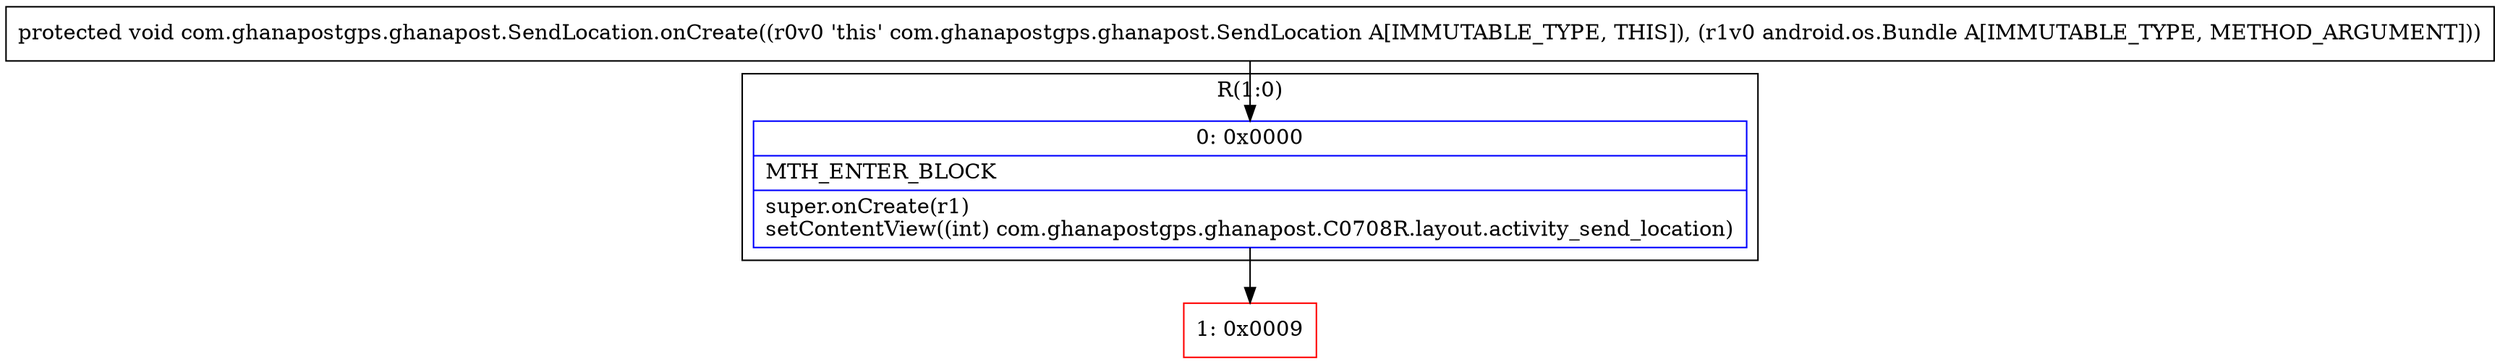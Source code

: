 digraph "CFG forcom.ghanapostgps.ghanapost.SendLocation.onCreate(Landroid\/os\/Bundle;)V" {
subgraph cluster_Region_115912152 {
label = "R(1:0)";
node [shape=record,color=blue];
Node_0 [shape=record,label="{0\:\ 0x0000|MTH_ENTER_BLOCK\l|super.onCreate(r1)\lsetContentView((int) com.ghanapostgps.ghanapost.C0708R.layout.activity_send_location)\l}"];
}
Node_1 [shape=record,color=red,label="{1\:\ 0x0009}"];
MethodNode[shape=record,label="{protected void com.ghanapostgps.ghanapost.SendLocation.onCreate((r0v0 'this' com.ghanapostgps.ghanapost.SendLocation A[IMMUTABLE_TYPE, THIS]), (r1v0 android.os.Bundle A[IMMUTABLE_TYPE, METHOD_ARGUMENT])) }"];
MethodNode -> Node_0;
Node_0 -> Node_1;
}

